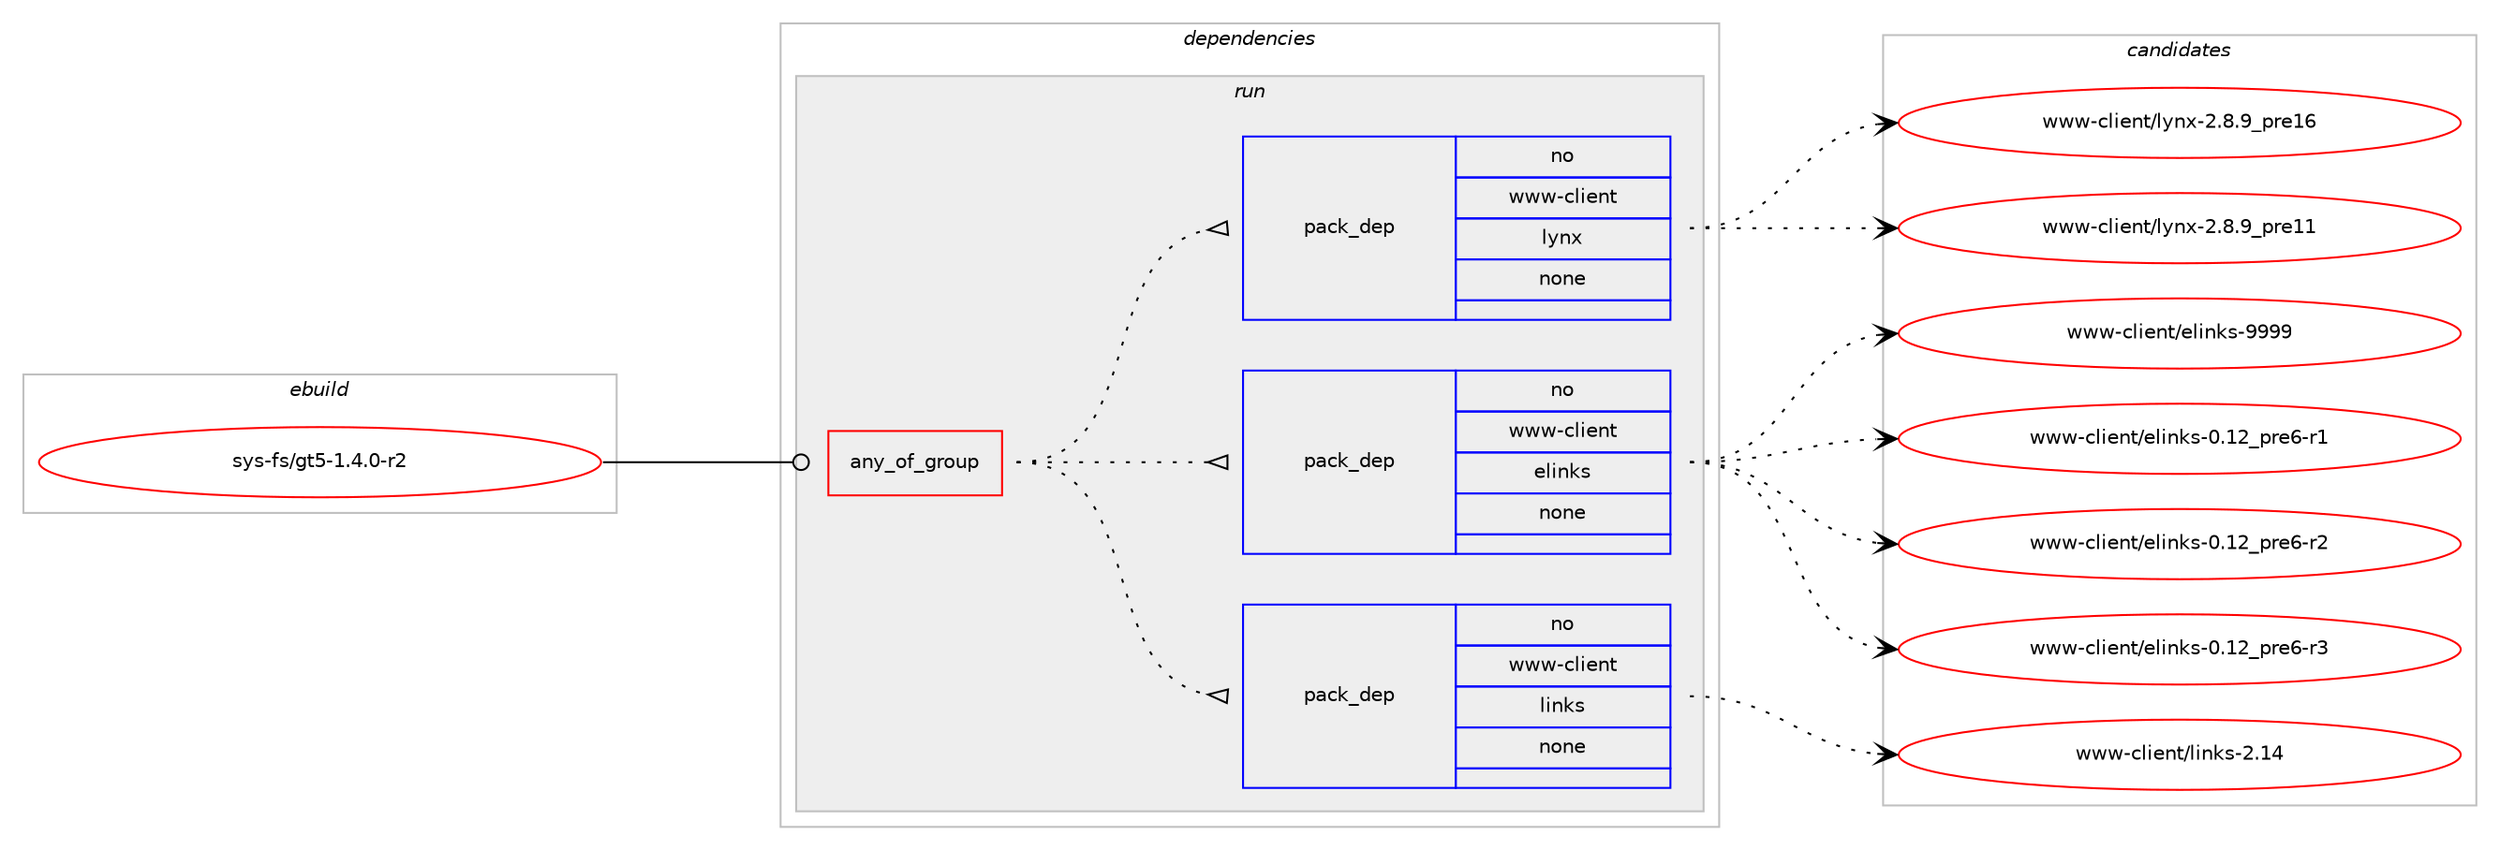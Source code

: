 digraph prolog {

# *************
# Graph options
# *************

newrank=true;
concentrate=true;
compound=true;
graph [rankdir=LR,fontname=Helvetica,fontsize=10,ranksep=1.5];#, ranksep=2.5, nodesep=0.2];
edge  [arrowhead=vee];
node  [fontname=Helvetica,fontsize=10];

# **********
# The ebuild
# **********

subgraph cluster_leftcol {
color=gray;
rank=same;
label=<<i>ebuild</i>>;
id [label="sys-fs/gt5-1.4.0-r2", color=red, width=4, href="../sys-fs/gt5-1.4.0-r2.svg"];
}

# ****************
# The dependencies
# ****************

subgraph cluster_midcol {
color=gray;
label=<<i>dependencies</i>>;
subgraph cluster_compile {
fillcolor="#eeeeee";
style=filled;
label=<<i>compile</i>>;
}
subgraph cluster_compileandrun {
fillcolor="#eeeeee";
style=filled;
label=<<i>compile and run</i>>;
}
subgraph cluster_run {
fillcolor="#eeeeee";
style=filled;
label=<<i>run</i>>;
subgraph any8232 {
dependency488258 [label=<<TABLE BORDER="0" CELLBORDER="1" CELLSPACING="0" CELLPADDING="4"><TR><TD CELLPADDING="10">any_of_group</TD></TR></TABLE>>, shape=none, color=red];subgraph pack362850 {
dependency488259 [label=<<TABLE BORDER="0" CELLBORDER="1" CELLSPACING="0" CELLPADDING="4" WIDTH="220"><TR><TD ROWSPAN="6" CELLPADDING="30">pack_dep</TD></TR><TR><TD WIDTH="110">no</TD></TR><TR><TD>www-client</TD></TR><TR><TD>links</TD></TR><TR><TD>none</TD></TR><TR><TD></TD></TR></TABLE>>, shape=none, color=blue];
}
dependency488258:e -> dependency488259:w [weight=20,style="dotted",arrowhead="oinv"];
subgraph pack362851 {
dependency488260 [label=<<TABLE BORDER="0" CELLBORDER="1" CELLSPACING="0" CELLPADDING="4" WIDTH="220"><TR><TD ROWSPAN="6" CELLPADDING="30">pack_dep</TD></TR><TR><TD WIDTH="110">no</TD></TR><TR><TD>www-client</TD></TR><TR><TD>elinks</TD></TR><TR><TD>none</TD></TR><TR><TD></TD></TR></TABLE>>, shape=none, color=blue];
}
dependency488258:e -> dependency488260:w [weight=20,style="dotted",arrowhead="oinv"];
subgraph pack362852 {
dependency488261 [label=<<TABLE BORDER="0" CELLBORDER="1" CELLSPACING="0" CELLPADDING="4" WIDTH="220"><TR><TD ROWSPAN="6" CELLPADDING="30">pack_dep</TD></TR><TR><TD WIDTH="110">no</TD></TR><TR><TD>www-client</TD></TR><TR><TD>lynx</TD></TR><TR><TD>none</TD></TR><TR><TD></TD></TR></TABLE>>, shape=none, color=blue];
}
dependency488258:e -> dependency488261:w [weight=20,style="dotted",arrowhead="oinv"];
}
id:e -> dependency488258:w [weight=20,style="solid",arrowhead="odot"];
}
}

# **************
# The candidates
# **************

subgraph cluster_choices {
rank=same;
color=gray;
label=<<i>candidates</i>>;

subgraph choice362850 {
color=black;
nodesep=1;
choice1191191194599108105101110116471081051101071154550464952 [label="www-client/links-2.14", color=red, width=4,href="../www-client/links-2.14.svg"];
dependency488259:e -> choice1191191194599108105101110116471081051101071154550464952:w [style=dotted,weight="100"];
}
subgraph choice362851 {
color=black;
nodesep=1;
choice119119119459910810510111011647101108105110107115454846495095112114101544511449 [label="www-client/elinks-0.12_pre6-r1", color=red, width=4,href="../www-client/elinks-0.12_pre6-r1.svg"];
choice119119119459910810510111011647101108105110107115454846495095112114101544511450 [label="www-client/elinks-0.12_pre6-r2", color=red, width=4,href="../www-client/elinks-0.12_pre6-r2.svg"];
choice119119119459910810510111011647101108105110107115454846495095112114101544511451 [label="www-client/elinks-0.12_pre6-r3", color=red, width=4,href="../www-client/elinks-0.12_pre6-r3.svg"];
choice1191191194599108105101110116471011081051101071154557575757 [label="www-client/elinks-9999", color=red, width=4,href="../www-client/elinks-9999.svg"];
dependency488260:e -> choice119119119459910810510111011647101108105110107115454846495095112114101544511449:w [style=dotted,weight="100"];
dependency488260:e -> choice119119119459910810510111011647101108105110107115454846495095112114101544511450:w [style=dotted,weight="100"];
dependency488260:e -> choice119119119459910810510111011647101108105110107115454846495095112114101544511451:w [style=dotted,weight="100"];
dependency488260:e -> choice1191191194599108105101110116471011081051101071154557575757:w [style=dotted,weight="100"];
}
subgraph choice362852 {
color=black;
nodesep=1;
choice119119119459910810510111011647108121110120455046564657951121141014949 [label="www-client/lynx-2.8.9_pre11", color=red, width=4,href="../www-client/lynx-2.8.9_pre11.svg"];
choice119119119459910810510111011647108121110120455046564657951121141014954 [label="www-client/lynx-2.8.9_pre16", color=red, width=4,href="../www-client/lynx-2.8.9_pre16.svg"];
dependency488261:e -> choice119119119459910810510111011647108121110120455046564657951121141014949:w [style=dotted,weight="100"];
dependency488261:e -> choice119119119459910810510111011647108121110120455046564657951121141014954:w [style=dotted,weight="100"];
}
}

}
